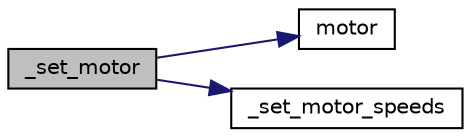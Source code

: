 digraph "_set_motor"
{
  edge [fontname="Helvetica",fontsize="10",labelfontname="Helvetica",labelfontsize="10"];
  node [fontname="Helvetica",fontsize="10",shape=record];
  rankdir="LR";
  Node1 [label="_set_motor",height=0.2,width=0.4,color="black", fillcolor="grey75", style="filled" fontcolor="black"];
  Node1 -> Node2 [color="midnightblue",fontsize="10",style="solid",fontname="Helvetica"];
  Node2 [label="motor",height=0.2,width=0.4,color="black", fillcolor="white", style="filled",URL="$base_2lib__rwp_8c.html#a04268e3e9a9cdbff1cd6d5c265f11200"];
  Node1 -> Node3 [color="midnightblue",fontsize="10",style="solid",fontname="Helvetica"];
  Node3 [label="_set_motor_speeds",height=0.2,width=0.4,color="black", fillcolor="white", style="filled",URL="$lib__hb_8c.html#a14a2f7ce8a5918b038b2f29adeb96771"];
}
